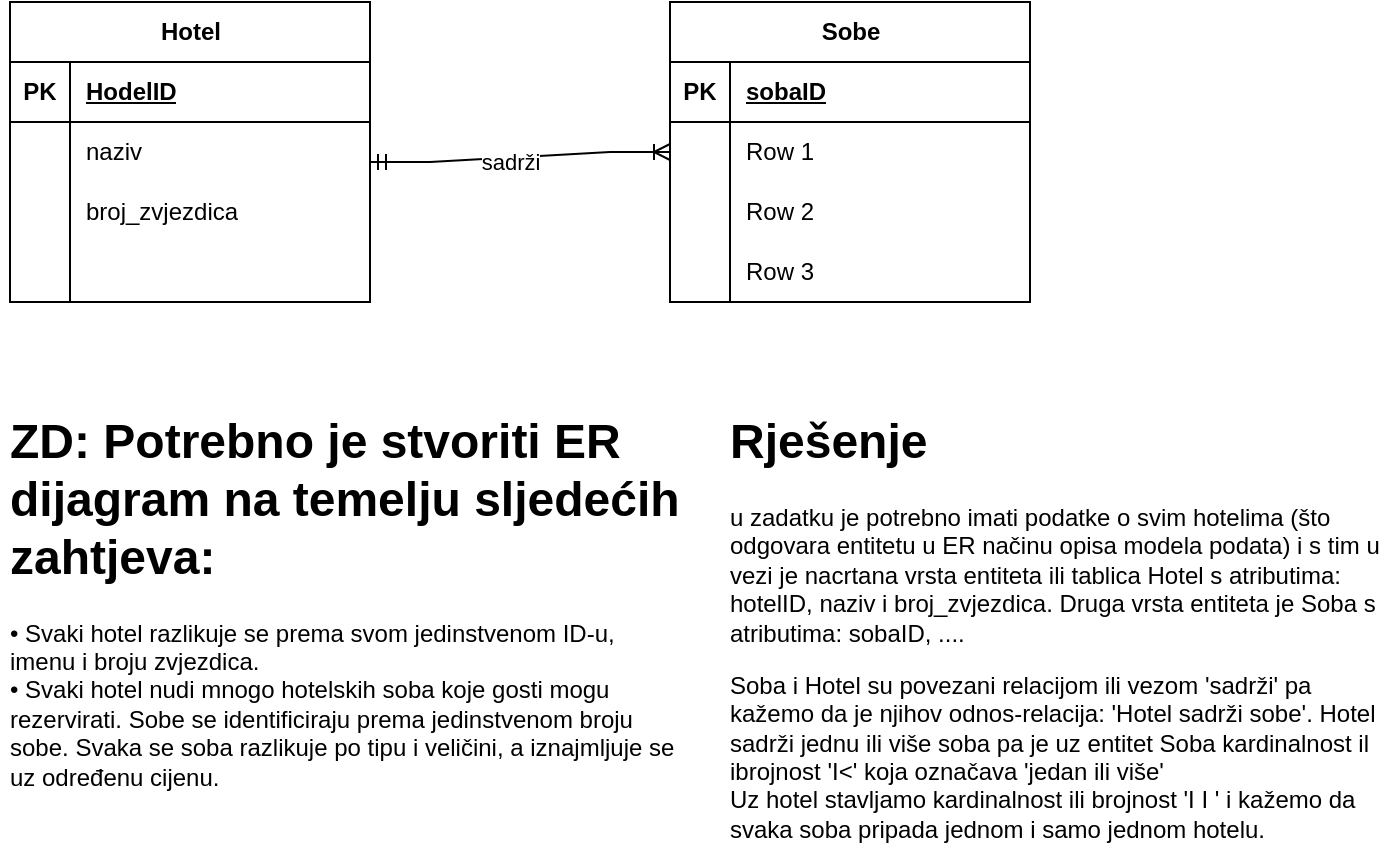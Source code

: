 <mxfile version="22.1.3" type="github">
  <diagram id="R2lEEEUBdFMjLlhIrx00" name="Page-1">
    <mxGraphModel dx="794" dy="422" grid="1" gridSize="10" guides="1" tooltips="1" connect="1" arrows="1" fold="1" page="1" pageScale="1" pageWidth="850" pageHeight="1100" math="0" shadow="0" extFonts="Permanent Marker^https://fonts.googleapis.com/css?family=Permanent+Marker">
      <root>
        <mxCell id="0" />
        <mxCell id="1" parent="0" />
        <mxCell id="3hWYOqpyBouzl44vJ6f--1" value="Hotel" style="shape=table;startSize=30;container=1;collapsible=1;childLayout=tableLayout;fixedRows=1;rowLines=0;fontStyle=1;align=center;resizeLast=1;html=1;" parent="1" vertex="1">
          <mxGeometry x="70" y="60" width="180" height="150" as="geometry" />
        </mxCell>
        <mxCell id="3hWYOqpyBouzl44vJ6f--2" value="" style="shape=tableRow;horizontal=0;startSize=0;swimlaneHead=0;swimlaneBody=0;fillColor=none;collapsible=0;dropTarget=0;points=[[0,0.5],[1,0.5]];portConstraint=eastwest;top=0;left=0;right=0;bottom=1;" parent="3hWYOqpyBouzl44vJ6f--1" vertex="1">
          <mxGeometry y="30" width="180" height="30" as="geometry" />
        </mxCell>
        <mxCell id="3hWYOqpyBouzl44vJ6f--3" value="PK" style="shape=partialRectangle;connectable=0;fillColor=none;top=0;left=0;bottom=0;right=0;fontStyle=1;overflow=hidden;whiteSpace=wrap;html=1;" parent="3hWYOqpyBouzl44vJ6f--2" vertex="1">
          <mxGeometry width="30" height="30" as="geometry">
            <mxRectangle width="30" height="30" as="alternateBounds" />
          </mxGeometry>
        </mxCell>
        <mxCell id="3hWYOqpyBouzl44vJ6f--4" value="HodelID" style="shape=partialRectangle;connectable=0;fillColor=none;top=0;left=0;bottom=0;right=0;align=left;spacingLeft=6;fontStyle=5;overflow=hidden;whiteSpace=wrap;html=1;" parent="3hWYOqpyBouzl44vJ6f--2" vertex="1">
          <mxGeometry x="30" width="150" height="30" as="geometry">
            <mxRectangle width="150" height="30" as="alternateBounds" />
          </mxGeometry>
        </mxCell>
        <mxCell id="3hWYOqpyBouzl44vJ6f--5" value="" style="shape=tableRow;horizontal=0;startSize=0;swimlaneHead=0;swimlaneBody=0;fillColor=none;collapsible=0;dropTarget=0;points=[[0,0.5],[1,0.5]];portConstraint=eastwest;top=0;left=0;right=0;bottom=0;" parent="3hWYOqpyBouzl44vJ6f--1" vertex="1">
          <mxGeometry y="60" width="180" height="30" as="geometry" />
        </mxCell>
        <mxCell id="3hWYOqpyBouzl44vJ6f--6" value="" style="shape=partialRectangle;connectable=0;fillColor=none;top=0;left=0;bottom=0;right=0;editable=1;overflow=hidden;whiteSpace=wrap;html=1;" parent="3hWYOqpyBouzl44vJ6f--5" vertex="1">
          <mxGeometry width="30" height="30" as="geometry">
            <mxRectangle width="30" height="30" as="alternateBounds" />
          </mxGeometry>
        </mxCell>
        <mxCell id="3hWYOqpyBouzl44vJ6f--7" value="naziv" style="shape=partialRectangle;connectable=0;fillColor=none;top=0;left=0;bottom=0;right=0;align=left;spacingLeft=6;overflow=hidden;whiteSpace=wrap;html=1;" parent="3hWYOqpyBouzl44vJ6f--5" vertex="1">
          <mxGeometry x="30" width="150" height="30" as="geometry">
            <mxRectangle width="150" height="30" as="alternateBounds" />
          </mxGeometry>
        </mxCell>
        <mxCell id="3hWYOqpyBouzl44vJ6f--8" value="" style="shape=tableRow;horizontal=0;startSize=0;swimlaneHead=0;swimlaneBody=0;fillColor=none;collapsible=0;dropTarget=0;points=[[0,0.5],[1,0.5]];portConstraint=eastwest;top=0;left=0;right=0;bottom=0;" parent="3hWYOqpyBouzl44vJ6f--1" vertex="1">
          <mxGeometry y="90" width="180" height="30" as="geometry" />
        </mxCell>
        <mxCell id="3hWYOqpyBouzl44vJ6f--9" value="" style="shape=partialRectangle;connectable=0;fillColor=none;top=0;left=0;bottom=0;right=0;editable=1;overflow=hidden;whiteSpace=wrap;html=1;" parent="3hWYOqpyBouzl44vJ6f--8" vertex="1">
          <mxGeometry width="30" height="30" as="geometry">
            <mxRectangle width="30" height="30" as="alternateBounds" />
          </mxGeometry>
        </mxCell>
        <mxCell id="3hWYOqpyBouzl44vJ6f--10" value="broj_zvjezdica" style="shape=partialRectangle;connectable=0;fillColor=none;top=0;left=0;bottom=0;right=0;align=left;spacingLeft=6;overflow=hidden;whiteSpace=wrap;html=1;" parent="3hWYOqpyBouzl44vJ6f--8" vertex="1">
          <mxGeometry x="30" width="150" height="30" as="geometry">
            <mxRectangle width="150" height="30" as="alternateBounds" />
          </mxGeometry>
        </mxCell>
        <mxCell id="3hWYOqpyBouzl44vJ6f--11" value="" style="shape=tableRow;horizontal=0;startSize=0;swimlaneHead=0;swimlaneBody=0;fillColor=none;collapsible=0;dropTarget=0;points=[[0,0.5],[1,0.5]];portConstraint=eastwest;top=0;left=0;right=0;bottom=0;" parent="3hWYOqpyBouzl44vJ6f--1" vertex="1">
          <mxGeometry y="120" width="180" height="30" as="geometry" />
        </mxCell>
        <mxCell id="3hWYOqpyBouzl44vJ6f--12" value="" style="shape=partialRectangle;connectable=0;fillColor=none;top=0;left=0;bottom=0;right=0;editable=1;overflow=hidden;whiteSpace=wrap;html=1;" parent="3hWYOqpyBouzl44vJ6f--11" vertex="1">
          <mxGeometry width="30" height="30" as="geometry">
            <mxRectangle width="30" height="30" as="alternateBounds" />
          </mxGeometry>
        </mxCell>
        <mxCell id="3hWYOqpyBouzl44vJ6f--13" value="" style="shape=partialRectangle;connectable=0;fillColor=none;top=0;left=0;bottom=0;right=0;align=left;spacingLeft=6;overflow=hidden;whiteSpace=wrap;html=1;" parent="3hWYOqpyBouzl44vJ6f--11" vertex="1">
          <mxGeometry x="30" width="150" height="30" as="geometry">
            <mxRectangle width="150" height="30" as="alternateBounds" />
          </mxGeometry>
        </mxCell>
        <mxCell id="3hWYOqpyBouzl44vJ6f--14" value="Sobe" style="shape=table;startSize=30;container=1;collapsible=1;childLayout=tableLayout;fixedRows=1;rowLines=0;fontStyle=1;align=center;resizeLast=1;html=1;" parent="1" vertex="1">
          <mxGeometry x="400" y="60" width="180" height="150" as="geometry" />
        </mxCell>
        <mxCell id="3hWYOqpyBouzl44vJ6f--15" value="" style="shape=tableRow;horizontal=0;startSize=0;swimlaneHead=0;swimlaneBody=0;fillColor=none;collapsible=0;dropTarget=0;points=[[0,0.5],[1,0.5]];portConstraint=eastwest;top=0;left=0;right=0;bottom=1;" parent="3hWYOqpyBouzl44vJ6f--14" vertex="1">
          <mxGeometry y="30" width="180" height="30" as="geometry" />
        </mxCell>
        <mxCell id="3hWYOqpyBouzl44vJ6f--16" value="PK" style="shape=partialRectangle;connectable=0;fillColor=none;top=0;left=0;bottom=0;right=0;fontStyle=1;overflow=hidden;whiteSpace=wrap;html=1;" parent="3hWYOqpyBouzl44vJ6f--15" vertex="1">
          <mxGeometry width="30" height="30" as="geometry">
            <mxRectangle width="30" height="30" as="alternateBounds" />
          </mxGeometry>
        </mxCell>
        <mxCell id="3hWYOqpyBouzl44vJ6f--17" value="sobaID" style="shape=partialRectangle;connectable=0;fillColor=none;top=0;left=0;bottom=0;right=0;align=left;spacingLeft=6;fontStyle=5;overflow=hidden;whiteSpace=wrap;html=1;" parent="3hWYOqpyBouzl44vJ6f--15" vertex="1">
          <mxGeometry x="30" width="150" height="30" as="geometry">
            <mxRectangle width="150" height="30" as="alternateBounds" />
          </mxGeometry>
        </mxCell>
        <mxCell id="3hWYOqpyBouzl44vJ6f--18" value="" style="shape=tableRow;horizontal=0;startSize=0;swimlaneHead=0;swimlaneBody=0;fillColor=none;collapsible=0;dropTarget=0;points=[[0,0.5],[1,0.5]];portConstraint=eastwest;top=0;left=0;right=0;bottom=0;" parent="3hWYOqpyBouzl44vJ6f--14" vertex="1">
          <mxGeometry y="60" width="180" height="30" as="geometry" />
        </mxCell>
        <mxCell id="3hWYOqpyBouzl44vJ6f--19" value="" style="shape=partialRectangle;connectable=0;fillColor=none;top=0;left=0;bottom=0;right=0;editable=1;overflow=hidden;whiteSpace=wrap;html=1;" parent="3hWYOqpyBouzl44vJ6f--18" vertex="1">
          <mxGeometry width="30" height="30" as="geometry">
            <mxRectangle width="30" height="30" as="alternateBounds" />
          </mxGeometry>
        </mxCell>
        <mxCell id="3hWYOqpyBouzl44vJ6f--20" value="Row 1" style="shape=partialRectangle;connectable=0;fillColor=none;top=0;left=0;bottom=0;right=0;align=left;spacingLeft=6;overflow=hidden;whiteSpace=wrap;html=1;" parent="3hWYOqpyBouzl44vJ6f--18" vertex="1">
          <mxGeometry x="30" width="150" height="30" as="geometry">
            <mxRectangle width="150" height="30" as="alternateBounds" />
          </mxGeometry>
        </mxCell>
        <mxCell id="3hWYOqpyBouzl44vJ6f--21" value="" style="shape=tableRow;horizontal=0;startSize=0;swimlaneHead=0;swimlaneBody=0;fillColor=none;collapsible=0;dropTarget=0;points=[[0,0.5],[1,0.5]];portConstraint=eastwest;top=0;left=0;right=0;bottom=0;" parent="3hWYOqpyBouzl44vJ6f--14" vertex="1">
          <mxGeometry y="90" width="180" height="30" as="geometry" />
        </mxCell>
        <mxCell id="3hWYOqpyBouzl44vJ6f--22" value="" style="shape=partialRectangle;connectable=0;fillColor=none;top=0;left=0;bottom=0;right=0;editable=1;overflow=hidden;whiteSpace=wrap;html=1;" parent="3hWYOqpyBouzl44vJ6f--21" vertex="1">
          <mxGeometry width="30" height="30" as="geometry">
            <mxRectangle width="30" height="30" as="alternateBounds" />
          </mxGeometry>
        </mxCell>
        <mxCell id="3hWYOqpyBouzl44vJ6f--23" value="Row 2" style="shape=partialRectangle;connectable=0;fillColor=none;top=0;left=0;bottom=0;right=0;align=left;spacingLeft=6;overflow=hidden;whiteSpace=wrap;html=1;" parent="3hWYOqpyBouzl44vJ6f--21" vertex="1">
          <mxGeometry x="30" width="150" height="30" as="geometry">
            <mxRectangle width="150" height="30" as="alternateBounds" />
          </mxGeometry>
        </mxCell>
        <mxCell id="3hWYOqpyBouzl44vJ6f--24" value="" style="shape=tableRow;horizontal=0;startSize=0;swimlaneHead=0;swimlaneBody=0;fillColor=none;collapsible=0;dropTarget=0;points=[[0,0.5],[1,0.5]];portConstraint=eastwest;top=0;left=0;right=0;bottom=0;" parent="3hWYOqpyBouzl44vJ6f--14" vertex="1">
          <mxGeometry y="120" width="180" height="30" as="geometry" />
        </mxCell>
        <mxCell id="3hWYOqpyBouzl44vJ6f--25" value="" style="shape=partialRectangle;connectable=0;fillColor=none;top=0;left=0;bottom=0;right=0;editable=1;overflow=hidden;whiteSpace=wrap;html=1;" parent="3hWYOqpyBouzl44vJ6f--24" vertex="1">
          <mxGeometry width="30" height="30" as="geometry">
            <mxRectangle width="30" height="30" as="alternateBounds" />
          </mxGeometry>
        </mxCell>
        <mxCell id="3hWYOqpyBouzl44vJ6f--26" value="Row 3" style="shape=partialRectangle;connectable=0;fillColor=none;top=0;left=0;bottom=0;right=0;align=left;spacingLeft=6;overflow=hidden;whiteSpace=wrap;html=1;" parent="3hWYOqpyBouzl44vJ6f--24" vertex="1">
          <mxGeometry x="30" width="150" height="30" as="geometry">
            <mxRectangle width="150" height="30" as="alternateBounds" />
          </mxGeometry>
        </mxCell>
        <mxCell id="3hWYOqpyBouzl44vJ6f--28" value="" style="edgeStyle=entityRelationEdgeStyle;fontSize=12;html=1;endArrow=ERoneToMany;startArrow=ERmandOne;rounded=0;entryX=0;entryY=0.5;entryDx=0;entryDy=0;" parent="1" target="3hWYOqpyBouzl44vJ6f--18" edge="1">
          <mxGeometry width="100" height="100" relative="1" as="geometry">
            <mxPoint x="250" y="140" as="sourcePoint" />
            <mxPoint x="350" y="40" as="targetPoint" />
          </mxGeometry>
        </mxCell>
        <mxCell id="3hWYOqpyBouzl44vJ6f--29" value="sadrži" style="edgeLabel;html=1;align=center;verticalAlign=middle;resizable=0;points=[];" parent="3hWYOqpyBouzl44vJ6f--28" vertex="1" connectable="0">
          <mxGeometry x="-0.068" y="-2" relative="1" as="geometry">
            <mxPoint as="offset" />
          </mxGeometry>
        </mxCell>
        <mxCell id="-FWomqDhXkyd1VypFqTK-1" value="&lt;h1&gt;ZD: Potrebno je stvoriti ER dijagram na temelju sljedećih zahtjeva:&lt;br&gt;&lt;/h1&gt;&lt;p&gt;• Svaki hotel razlikuje se prema svom jedinstvenom ID-u, imenu i broju zvjezdica.&lt;br&gt;• Svaki hotel nudi mnogo hotelskih soba koje gosti mogu rezervirati. Sobe se identificiraju prema jedinstvenom broju sobe. Svaka se soba razlikuje po tipu i veličini, a iznajmljuje se uz određenu cijenu.&lt;br&gt;&lt;br&gt;&lt;/p&gt;" style="text;html=1;strokeColor=none;fillColor=none;spacing=5;spacingTop=-20;whiteSpace=wrap;overflow=hidden;rounded=0;" parent="1" vertex="1">
          <mxGeometry x="65" y="260" width="345" height="210" as="geometry" />
        </mxCell>
        <mxCell id="-FWomqDhXkyd1VypFqTK-2" value="&lt;h1&gt;Rješenje&lt;br&gt;&lt;/h1&gt;&lt;p&gt;u zadatku je potrebno imati podatke o svim hotelima (što odgovara entitetu u ER načinu opisa modela podata) i s tim u vezi je nacrtana vrsta entiteta ili tablica Hotel s atributima: hotelID, naziv i broj_zvjezdica. Druga vrsta entiteta je Soba s atributima: sobaID, ....&lt;/p&gt;&lt;div&gt;Soba i Hotel su povezani relacijom ili vezom &#39;sadrži&#39; pa kažemo da je njihov odnos-relacija: &#39;Hotel sadrži sobe&#39;. Hotel sadrži jednu ili više soba pa je uz entitet Soba kardinalnost il ibrojnost &#39;I&amp;lt;&#39; koja označava &#39;jedan ili više&#39;&amp;nbsp;&lt;/div&gt;&lt;div&gt;Uz hotel stavljamo kardinalnost ili brojnost &#39;I I &#39; i kažemo da svaka soba pripada jednom i samo jednom hotelu. &lt;br&gt;&lt;/div&gt;&lt;div&gt;&lt;br&gt;&lt;/div&gt;&lt;div&gt;&lt;br&gt; &lt;/div&gt;" style="text;html=1;strokeColor=none;fillColor=none;spacing=5;spacingTop=-20;whiteSpace=wrap;overflow=hidden;rounded=0;" parent="1" vertex="1">
          <mxGeometry x="425" y="260" width="335" height="230" as="geometry" />
        </mxCell>
      </root>
    </mxGraphModel>
  </diagram>
</mxfile>
